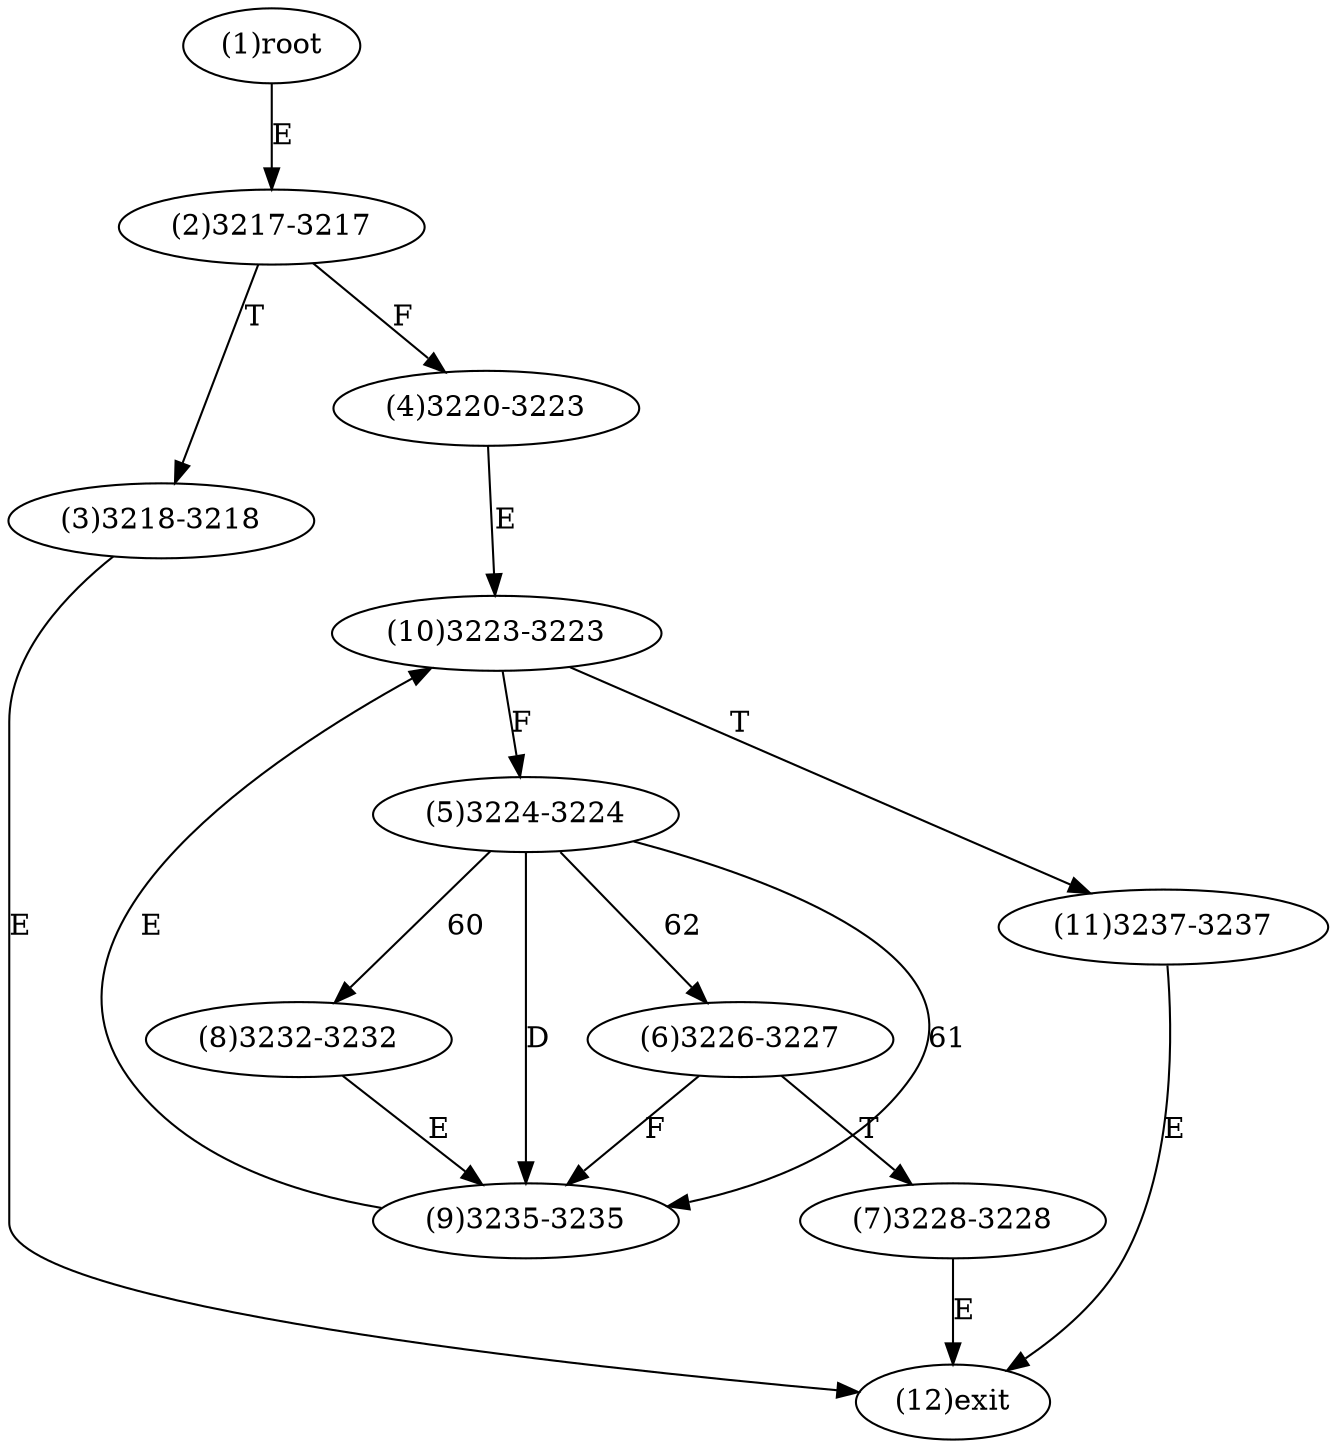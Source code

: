 digraph "" { 
1[ label="(1)root"];
2[ label="(2)3217-3217"];
3[ label="(3)3218-3218"];
4[ label="(4)3220-3223"];
5[ label="(5)3224-3224"];
6[ label="(6)3226-3227"];
7[ label="(7)3228-3228"];
8[ label="(8)3232-3232"];
9[ label="(9)3235-3235"];
10[ label="(10)3223-3223"];
11[ label="(11)3237-3237"];
12[ label="(12)exit"];
1->2[ label="E"];
2->4[ label="F"];
2->3[ label="T"];
3->12[ label="E"];
4->10[ label="E"];
5->8[ label="60"];
5->9[ label="61"];
5->6[ label="62"];
5->9[ label="D"];
6->9[ label="F"];
6->7[ label="T"];
7->12[ label="E"];
8->9[ label="E"];
9->10[ label="E"];
10->5[ label="F"];
10->11[ label="T"];
11->12[ label="E"];
}
